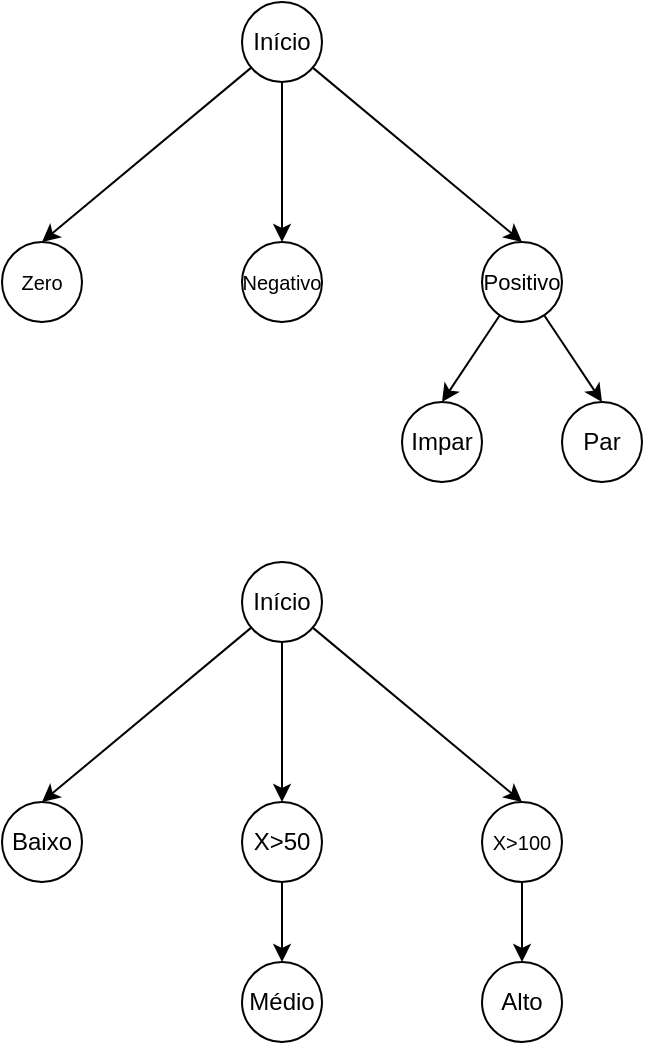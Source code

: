 <mxfile version="28.2.5">
  <diagram name="Página-1" id="_a160yBw-XByxBJMrZp7">
    <mxGraphModel dx="475" dy="261" grid="1" gridSize="10" guides="1" tooltips="1" connect="1" arrows="1" fold="1" page="1" pageScale="1" pageWidth="827" pageHeight="1169" math="0" shadow="0">
      <root>
        <mxCell id="0" />
        <mxCell id="1" parent="0" />
        <mxCell id="BI5MkdXVmG4Qt5VkmnoV-7" style="rounded=0;orthogonalLoop=1;jettySize=auto;html=1;entryX=0.5;entryY=0;entryDx=0;entryDy=0;" edge="1" parent="1" source="BI5MkdXVmG4Qt5VkmnoV-1" target="BI5MkdXVmG4Qt5VkmnoV-2">
          <mxGeometry relative="1" as="geometry" />
        </mxCell>
        <mxCell id="BI5MkdXVmG4Qt5VkmnoV-8" style="edgeStyle=orthogonalEdgeStyle;rounded=0;orthogonalLoop=1;jettySize=auto;html=1;entryX=0.5;entryY=0;entryDx=0;entryDy=0;" edge="1" parent="1" source="BI5MkdXVmG4Qt5VkmnoV-1" target="BI5MkdXVmG4Qt5VkmnoV-3">
          <mxGeometry relative="1" as="geometry" />
        </mxCell>
        <mxCell id="BI5MkdXVmG4Qt5VkmnoV-9" style="rounded=0;orthogonalLoop=1;jettySize=auto;html=1;entryX=0.5;entryY=0;entryDx=0;entryDy=0;" edge="1" parent="1" source="BI5MkdXVmG4Qt5VkmnoV-1" target="BI5MkdXVmG4Qt5VkmnoV-6">
          <mxGeometry relative="1" as="geometry" />
        </mxCell>
        <mxCell id="BI5MkdXVmG4Qt5VkmnoV-1" value="Início" style="ellipse;whiteSpace=wrap;html=1;" vertex="1" parent="1">
          <mxGeometry x="320" y="40" width="40" height="40" as="geometry" />
        </mxCell>
        <mxCell id="BI5MkdXVmG4Qt5VkmnoV-10" style="rounded=0;orthogonalLoop=1;jettySize=auto;html=1;entryX=0.5;entryY=0;entryDx=0;entryDy=0;" edge="1" parent="1" source="BI5MkdXVmG4Qt5VkmnoV-2" target="BI5MkdXVmG4Qt5VkmnoV-5">
          <mxGeometry relative="1" as="geometry" />
        </mxCell>
        <mxCell id="BI5MkdXVmG4Qt5VkmnoV-11" style="rounded=0;orthogonalLoop=1;jettySize=auto;html=1;entryX=0.5;entryY=0;entryDx=0;entryDy=0;" edge="1" parent="1" source="BI5MkdXVmG4Qt5VkmnoV-2" target="BI5MkdXVmG4Qt5VkmnoV-4">
          <mxGeometry relative="1" as="geometry" />
        </mxCell>
        <mxCell id="BI5MkdXVmG4Qt5VkmnoV-2" value="&lt;font style=&quot;font-size: 11px;&quot;&gt;Positivo&lt;/font&gt;" style="ellipse;whiteSpace=wrap;html=1;" vertex="1" parent="1">
          <mxGeometry x="440" y="160" width="40" height="40" as="geometry" />
        </mxCell>
        <mxCell id="BI5MkdXVmG4Qt5VkmnoV-3" value="&lt;font style=&quot;font-size: 10px;&quot;&gt;Negativo&lt;/font&gt;" style="ellipse;whiteSpace=wrap;html=1;" vertex="1" parent="1">
          <mxGeometry x="320" y="160" width="40" height="40" as="geometry" />
        </mxCell>
        <mxCell id="BI5MkdXVmG4Qt5VkmnoV-4" value="Par" style="ellipse;whiteSpace=wrap;html=1;" vertex="1" parent="1">
          <mxGeometry x="480" y="240" width="40" height="40" as="geometry" />
        </mxCell>
        <mxCell id="BI5MkdXVmG4Qt5VkmnoV-5" value="Impar" style="ellipse;whiteSpace=wrap;html=1;" vertex="1" parent="1">
          <mxGeometry x="400" y="240" width="40" height="40" as="geometry" />
        </mxCell>
        <mxCell id="BI5MkdXVmG4Qt5VkmnoV-6" value="&lt;font style=&quot;font-size: 10px;&quot;&gt;Zero&lt;/font&gt;" style="ellipse;whiteSpace=wrap;html=1;" vertex="1" parent="1">
          <mxGeometry x="200" y="160" width="40" height="40" as="geometry" />
        </mxCell>
        <mxCell id="BI5MkdXVmG4Qt5VkmnoV-12" style="rounded=0;orthogonalLoop=1;jettySize=auto;html=1;entryX=0.5;entryY=0;entryDx=0;entryDy=0;" edge="1" source="BI5MkdXVmG4Qt5VkmnoV-15" target="BI5MkdXVmG4Qt5VkmnoV-18" parent="1">
          <mxGeometry relative="1" as="geometry" />
        </mxCell>
        <mxCell id="BI5MkdXVmG4Qt5VkmnoV-13" style="edgeStyle=orthogonalEdgeStyle;rounded=0;orthogonalLoop=1;jettySize=auto;html=1;entryX=0.5;entryY=0;entryDx=0;entryDy=0;" edge="1" source="BI5MkdXVmG4Qt5VkmnoV-15" target="BI5MkdXVmG4Qt5VkmnoV-19" parent="1">
          <mxGeometry relative="1" as="geometry" />
        </mxCell>
        <mxCell id="BI5MkdXVmG4Qt5VkmnoV-14" style="rounded=0;orthogonalLoop=1;jettySize=auto;html=1;entryX=0.5;entryY=0;entryDx=0;entryDy=0;" edge="1" source="BI5MkdXVmG4Qt5VkmnoV-15" target="BI5MkdXVmG4Qt5VkmnoV-22" parent="1">
          <mxGeometry relative="1" as="geometry" />
        </mxCell>
        <mxCell id="BI5MkdXVmG4Qt5VkmnoV-15" value="Início" style="ellipse;whiteSpace=wrap;html=1;" vertex="1" parent="1">
          <mxGeometry x="320" y="320" width="40" height="40" as="geometry" />
        </mxCell>
        <mxCell id="BI5MkdXVmG4Qt5VkmnoV-16" style="rounded=0;orthogonalLoop=1;jettySize=auto;html=1;entryX=0.5;entryY=0;entryDx=0;entryDy=0;exitX=0.5;exitY=1;exitDx=0;exitDy=0;" edge="1" source="BI5MkdXVmG4Qt5VkmnoV-19" target="BI5MkdXVmG4Qt5VkmnoV-21" parent="1">
          <mxGeometry relative="1" as="geometry" />
        </mxCell>
        <mxCell id="BI5MkdXVmG4Qt5VkmnoV-17" style="rounded=0;orthogonalLoop=1;jettySize=auto;html=1;entryX=0.5;entryY=0;entryDx=0;entryDy=0;exitX=0.5;exitY=1;exitDx=0;exitDy=0;" edge="1" source="BI5MkdXVmG4Qt5VkmnoV-18" target="BI5MkdXVmG4Qt5VkmnoV-20" parent="1">
          <mxGeometry relative="1" as="geometry" />
        </mxCell>
        <mxCell id="BI5MkdXVmG4Qt5VkmnoV-18" value="&lt;font style=&quot;font-size: 10px;&quot;&gt;X&amp;gt;100&lt;/font&gt;" style="ellipse;whiteSpace=wrap;html=1;" vertex="1" parent="1">
          <mxGeometry x="440" y="440" width="40" height="40" as="geometry" />
        </mxCell>
        <mxCell id="BI5MkdXVmG4Qt5VkmnoV-19" value="X&amp;gt;50" style="ellipse;whiteSpace=wrap;html=1;" vertex="1" parent="1">
          <mxGeometry x="320" y="440" width="40" height="40" as="geometry" />
        </mxCell>
        <mxCell id="BI5MkdXVmG4Qt5VkmnoV-20" value="Alto" style="ellipse;whiteSpace=wrap;html=1;" vertex="1" parent="1">
          <mxGeometry x="440" y="520" width="40" height="40" as="geometry" />
        </mxCell>
        <mxCell id="BI5MkdXVmG4Qt5VkmnoV-21" value="Médio" style="ellipse;whiteSpace=wrap;html=1;" vertex="1" parent="1">
          <mxGeometry x="320" y="520" width="40" height="40" as="geometry" />
        </mxCell>
        <mxCell id="BI5MkdXVmG4Qt5VkmnoV-22" value="Baixo" style="ellipse;whiteSpace=wrap;html=1;" vertex="1" parent="1">
          <mxGeometry x="200" y="440" width="40" height="40" as="geometry" />
        </mxCell>
      </root>
    </mxGraphModel>
  </diagram>
</mxfile>
